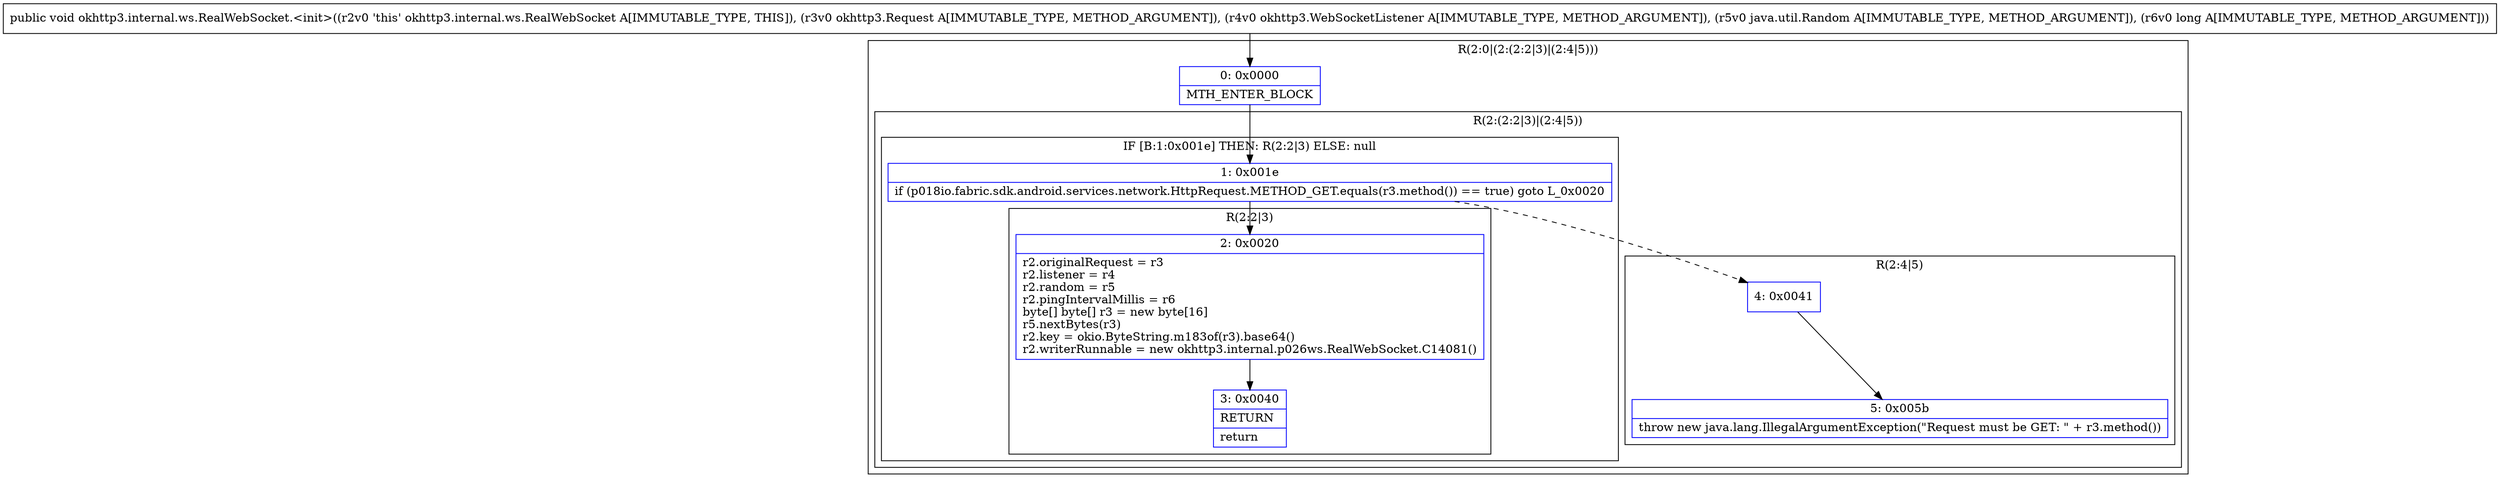 digraph "CFG forokhttp3.internal.ws.RealWebSocket.\<init\>(Lokhttp3\/Request;Lokhttp3\/WebSocketListener;Ljava\/util\/Random;J)V" {
subgraph cluster_Region_368088526 {
label = "R(2:0|(2:(2:2|3)|(2:4|5)))";
node [shape=record,color=blue];
Node_0 [shape=record,label="{0\:\ 0x0000|MTH_ENTER_BLOCK\l}"];
subgraph cluster_Region_1163628853 {
label = "R(2:(2:2|3)|(2:4|5))";
node [shape=record,color=blue];
subgraph cluster_IfRegion_57288430 {
label = "IF [B:1:0x001e] THEN: R(2:2|3) ELSE: null";
node [shape=record,color=blue];
Node_1 [shape=record,label="{1\:\ 0x001e|if (p018io.fabric.sdk.android.services.network.HttpRequest.METHOD_GET.equals(r3.method()) == true) goto L_0x0020\l}"];
subgraph cluster_Region_883439386 {
label = "R(2:2|3)";
node [shape=record,color=blue];
Node_2 [shape=record,label="{2\:\ 0x0020|r2.originalRequest = r3\lr2.listener = r4\lr2.random = r5\lr2.pingIntervalMillis = r6\lbyte[] byte[] r3 = new byte[16]\lr5.nextBytes(r3)\lr2.key = okio.ByteString.m183of(r3).base64()\lr2.writerRunnable = new okhttp3.internal.p026ws.RealWebSocket.C14081()\l}"];
Node_3 [shape=record,label="{3\:\ 0x0040|RETURN\l|return\l}"];
}
}
subgraph cluster_Region_781095992 {
label = "R(2:4|5)";
node [shape=record,color=blue];
Node_4 [shape=record,label="{4\:\ 0x0041}"];
Node_5 [shape=record,label="{5\:\ 0x005b|throw new java.lang.IllegalArgumentException(\"Request must be GET: \" + r3.method())\l}"];
}
}
}
MethodNode[shape=record,label="{public void okhttp3.internal.ws.RealWebSocket.\<init\>((r2v0 'this' okhttp3.internal.ws.RealWebSocket A[IMMUTABLE_TYPE, THIS]), (r3v0 okhttp3.Request A[IMMUTABLE_TYPE, METHOD_ARGUMENT]), (r4v0 okhttp3.WebSocketListener A[IMMUTABLE_TYPE, METHOD_ARGUMENT]), (r5v0 java.util.Random A[IMMUTABLE_TYPE, METHOD_ARGUMENT]), (r6v0 long A[IMMUTABLE_TYPE, METHOD_ARGUMENT])) }"];
MethodNode -> Node_0;
Node_0 -> Node_1;
Node_1 -> Node_2;
Node_1 -> Node_4[style=dashed];
Node_2 -> Node_3;
Node_4 -> Node_5;
}

